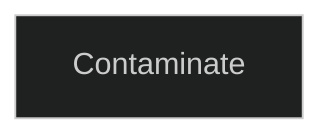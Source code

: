 ---
config:
  theme: dark
---
flowchart TD

    contaminate[Contaminate]
    click contaminate callback "
        Contaminate<br>
        <br>
        Cost: 4 motes, 1 Willpower<br>
        Duration: Instant<br>
        Type: Simple<br>
        Minimum Medicine: 3<br>
        Minimum Essence: 2<br>
        Prerequisite: None<br>
        <br>
        Diseases are one of the doors to the Underworld. This
        Charm allows an Abyssal to open that door somewhat,
        temporarily infecting the target with a plague. The player
        chooses from one of the plagues listed in the Exalted rulebook
        (page 298) and makes an Intelligence + Medicine roll. If the
        roll is successful, the target must succeed on a Stamina +
        Resistance roll to resist infection, just as if exposed to the
        disease in question. The illness is noncommunicable.
        "